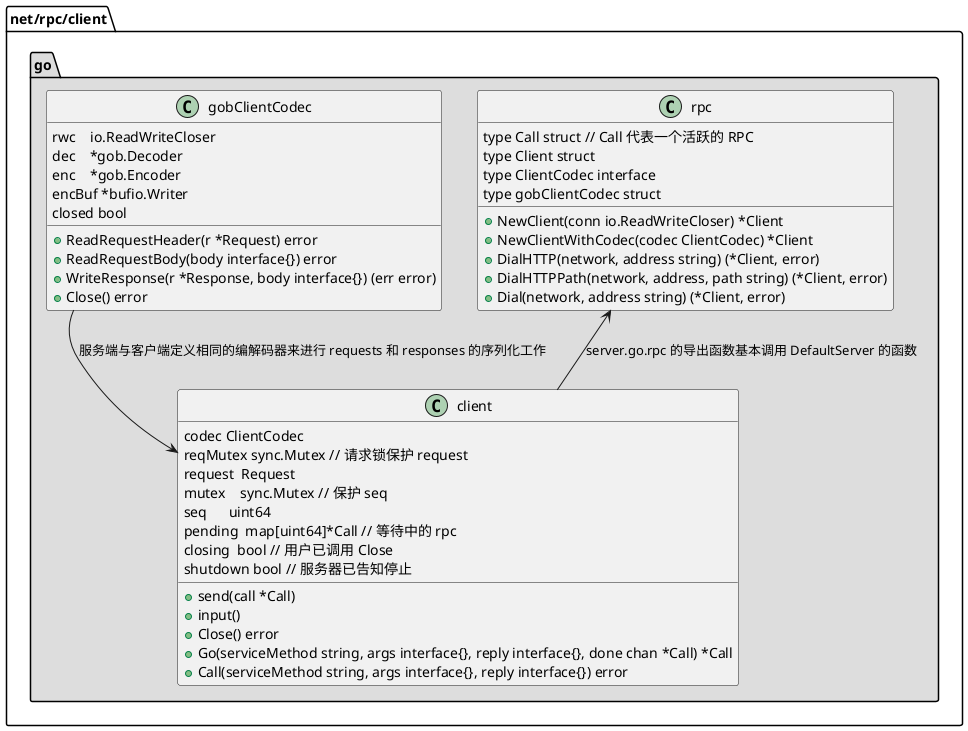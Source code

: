 @startuml

package "net/rpc/client.go" #DDDDDD {
    class rpc {
        type Call struct // Call 代表一个活跃的 RPC
        type Client struct
        type ClientCodec interface
        type gobClientCodec struct
        + NewClient(conn io.ReadWriteCloser) *Client
        + NewClientWithCodec(codec ClientCodec) *Client
        + DialHTTP(network, address string) (*Client, error)
        + DialHTTPPath(network, address, path string) (*Client, error)
        + Dial(network, address string) (*Client, error)
    }

    class client {
        codec ClientCodec
        reqMutex sync.Mutex // 请求锁保护 request
        request  Request
        mutex    sync.Mutex // 保护 seq
        seq      uint64
        pending  map[uint64]*Call // 等待中的 rpc
        closing  bool // 用户已调用 Close
        shutdown bool // 服务器已告知停止
        + send(call *Call)
        + input()
        + Close() error
        + Go(serviceMethod string, args interface{}, reply interface{}, done chan *Call) *Call
        + Call(serviceMethod string, args interface{}, reply interface{}) error
    }

    class gobClientCodec {
        rwc    io.ReadWriteCloser
    	dec    *gob.Decoder
    	enc    *gob.Encoder
    	encBuf *bufio.Writer
    	closed bool
        + ReadRequestHeader(r *Request) error
        + ReadRequestBody(body interface{}) error
        + WriteResponse(r *Response, body interface{}) (err error)
        + Close() error
    }

    gobClientCodec -down-> client: 服务端与客户端定义相同的编解码器来进行 requests 和 responses 的序列化工作
    client -up-> rpc: server.go.rpc 的导出函数基本调用 DefaultServer 的函数
}

@enduml
